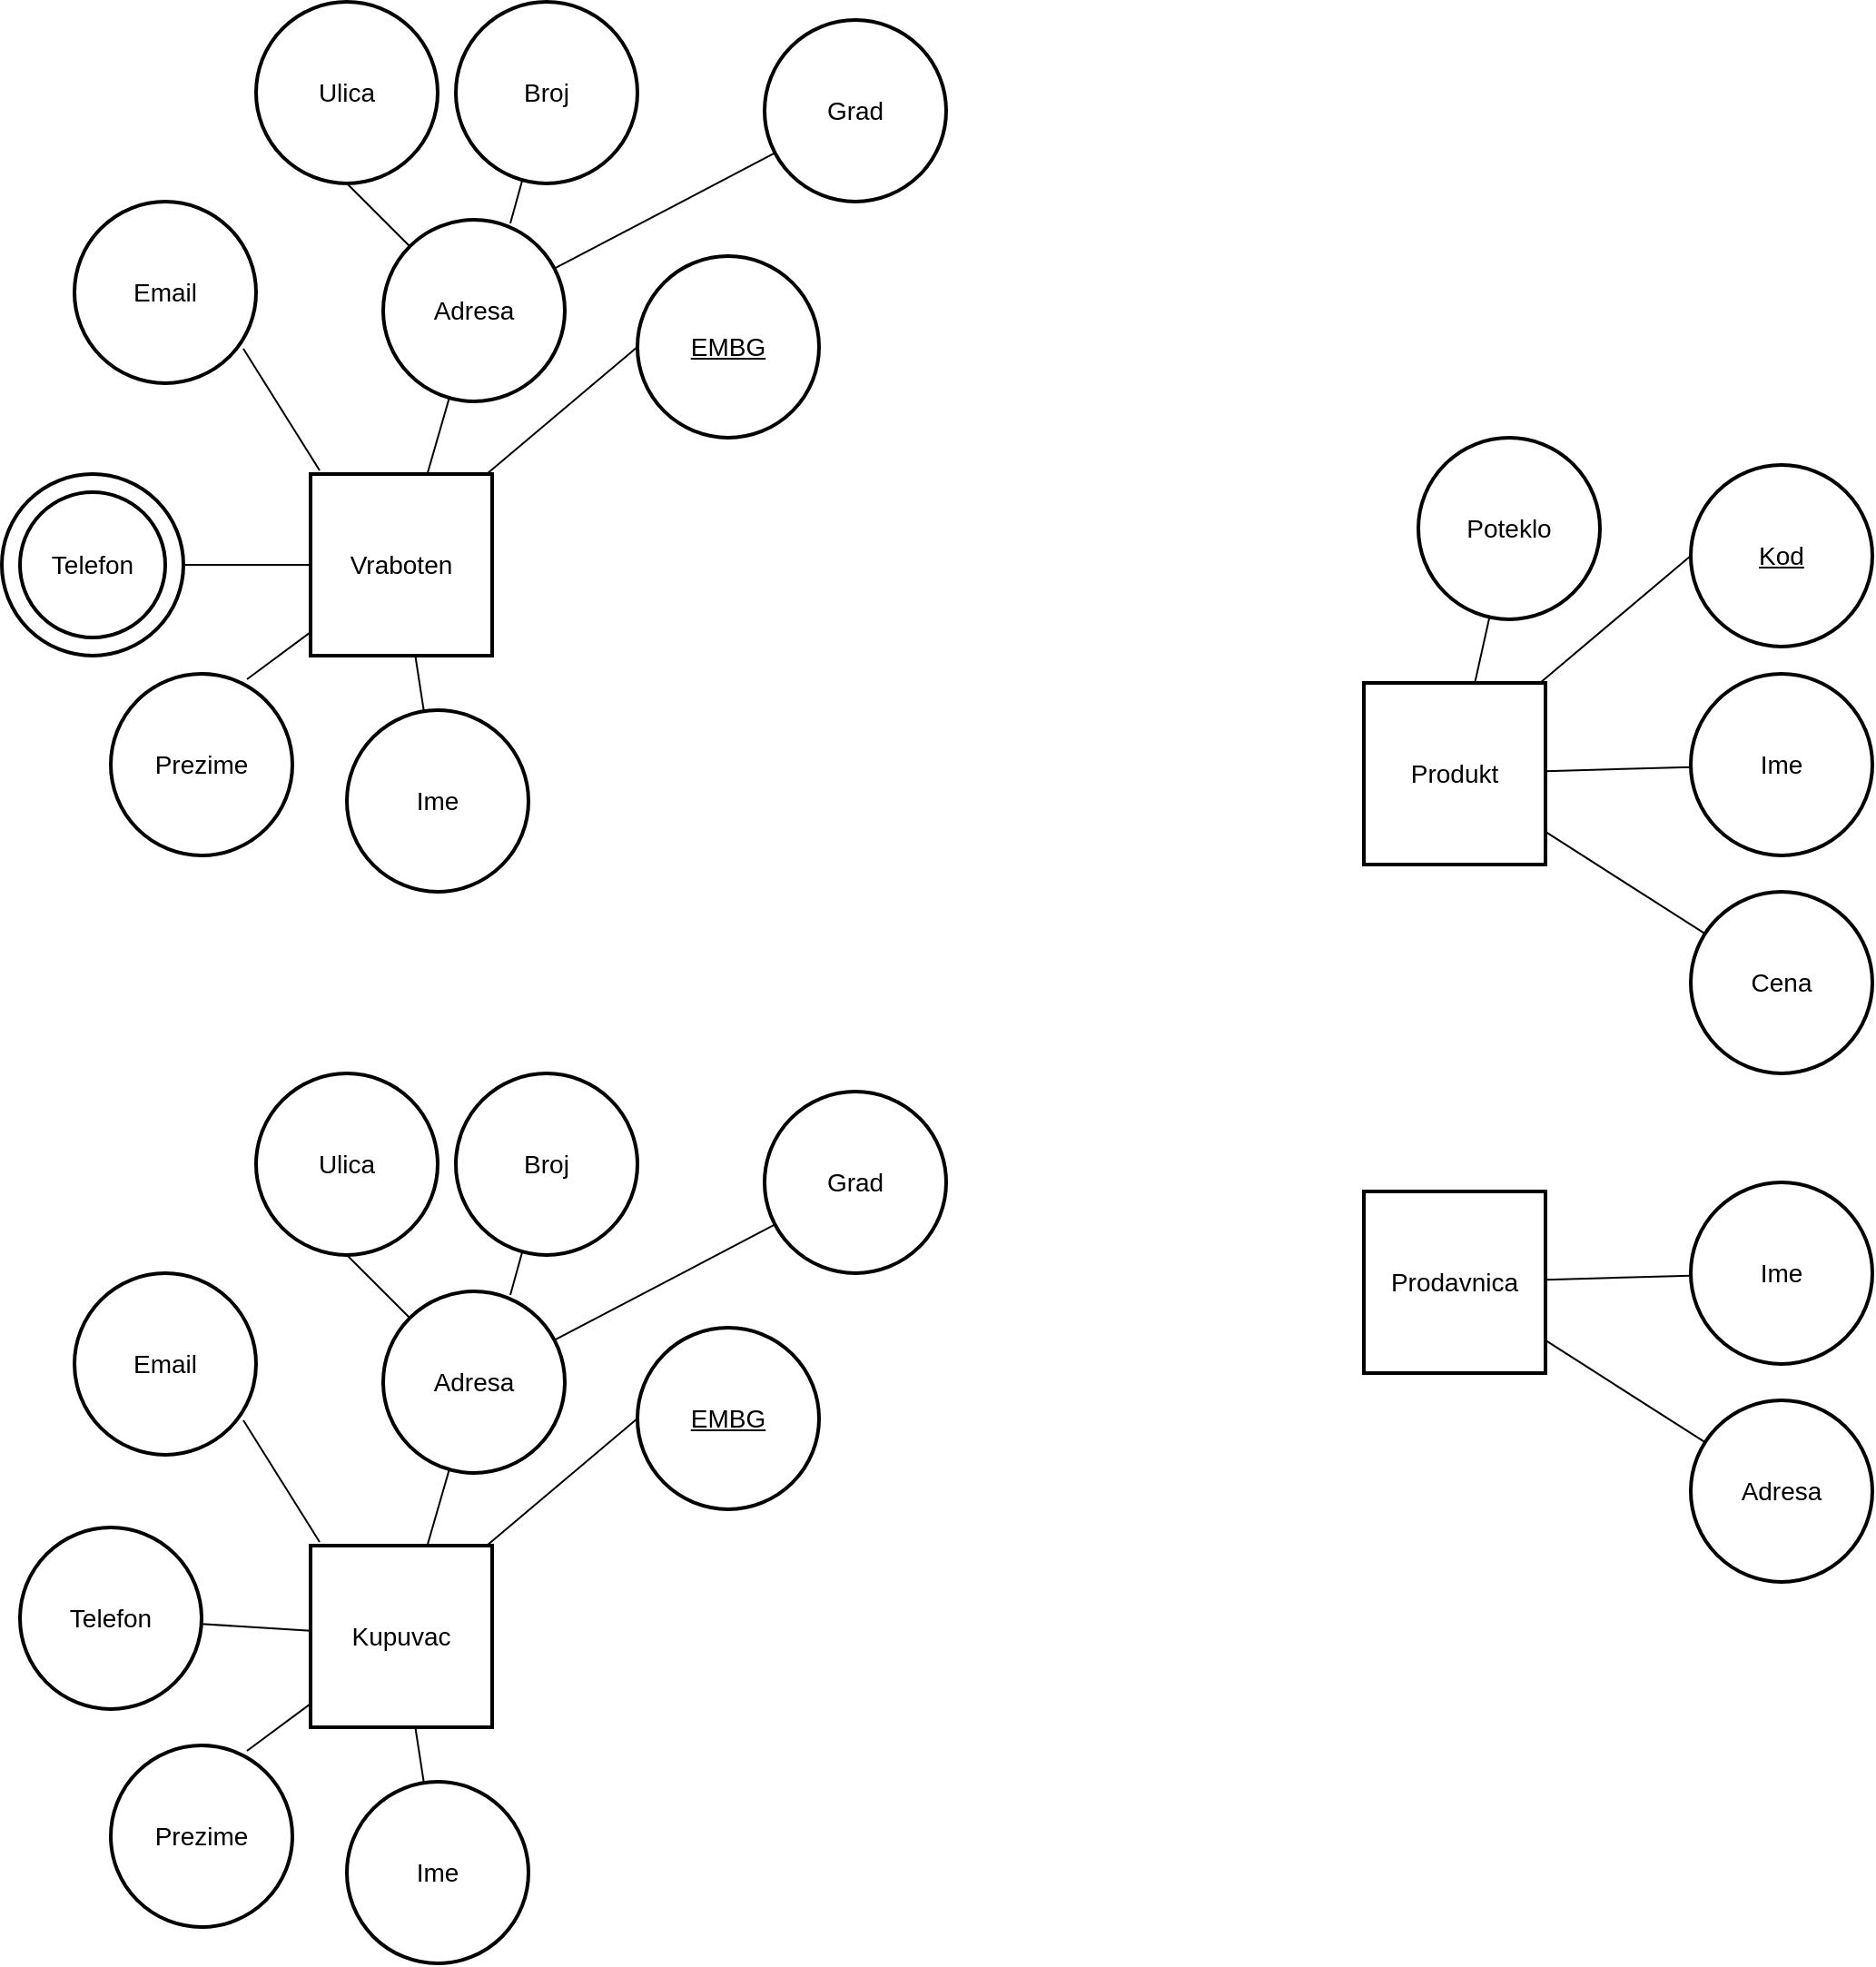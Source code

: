 <mxfile version="12.2.0" type="github" pages="1">
  <diagram id="0FhvJ4OS0k5Z7UG15rpF" name="Page-1">
    <mxGraphModel dx="2059" dy="1764" grid="1" gridSize="10" guides="1" tooltips="1" connect="1" arrows="1" fold="1" page="1" pageScale="1" pageWidth="850" pageHeight="1100" math="0" shadow="0">
      <root>
        <mxCell id="0"/>
        <mxCell id="1" parent="0"/>
        <mxCell id="MRnNkrN-hJjxFnHQ5Um4-1" value="&lt;div&gt;Vraboten&lt;/div&gt;" style="strokeWidth=2;whiteSpace=wrap;html=1;align=center;fontSize=14;" vertex="1" parent="1">
          <mxGeometry x="170" y="260" width="100" height="100" as="geometry"/>
        </mxCell>
        <mxCell id="MRnNkrN-hJjxFnHQ5Um4-2" value="&lt;div&gt;Ime&lt;/div&gt;" style="ellipse;shape=ellipse;margin=10;strokeWidth=2;fontSize=14;whiteSpace=wrap;html=1;align=center;gradientColor=#ffffff;" vertex="1" parent="1">
          <mxGeometry x="190" y="390" width="100" height="100" as="geometry"/>
        </mxCell>
        <mxCell id="MRnNkrN-hJjxFnHQ5Um4-5" value="&lt;div&gt;Prezime&lt;/div&gt;" style="ellipse;shape=ellipse;margin=10;strokeWidth=2;fontSize=14;whiteSpace=wrap;html=1;align=center;gradientColor=#ffffff;" vertex="1" parent="1">
          <mxGeometry x="60" y="370" width="100" height="100" as="geometry"/>
        </mxCell>
        <mxCell id="MRnNkrN-hJjxFnHQ5Um4-6" value="&lt;div&gt;&lt;u&gt;EMBG&lt;/u&gt;&lt;/div&gt;" style="ellipse;shape=ellipse;margin=10;strokeWidth=2;fontSize=14;whiteSpace=wrap;html=1;align=center;gradientColor=#ffffff;" vertex="1" parent="1">
          <mxGeometry x="350" y="140" width="100" height="100" as="geometry"/>
        </mxCell>
        <mxCell id="MRnNkrN-hJjxFnHQ5Um4-7" value="&lt;div&gt;Adresa&lt;/div&gt;" style="ellipse;shape=ellipse;margin=10;strokeWidth=2;fontSize=14;whiteSpace=wrap;html=1;align=center;gradientColor=#ffffff;" vertex="1" parent="1">
          <mxGeometry x="210" y="120" width="100" height="100" as="geometry"/>
        </mxCell>
        <mxCell id="MRnNkrN-hJjxFnHQ5Um4-8" value="&lt;div&gt;Ulica&lt;/div&gt;" style="ellipse;shape=ellipse;margin=10;strokeWidth=2;fontSize=14;whiteSpace=wrap;html=1;align=center;gradientColor=#ffffff;" vertex="1" parent="1">
          <mxGeometry x="140" width="100" height="100" as="geometry"/>
        </mxCell>
        <mxCell id="MRnNkrN-hJjxFnHQ5Um4-9" value="&lt;div&gt;Broj&lt;/div&gt;" style="ellipse;shape=ellipse;margin=10;strokeWidth=2;fontSize=14;whiteSpace=wrap;html=1;align=center;gradientColor=#ffffff;" vertex="1" parent="1">
          <mxGeometry x="250" width="100" height="100" as="geometry"/>
        </mxCell>
        <mxCell id="MRnNkrN-hJjxFnHQ5Um4-10" value="&lt;div&gt;Grad&lt;/div&gt;" style="ellipse;shape=ellipse;margin=10;strokeWidth=2;fontSize=14;whiteSpace=wrap;html=1;align=center;gradientColor=#ffffff;" vertex="1" parent="1">
          <mxGeometry x="420" y="10" width="100" height="100" as="geometry"/>
        </mxCell>
        <mxCell id="MRnNkrN-hJjxFnHQ5Um4-12" value="&lt;div&gt;Email&lt;/div&gt;" style="ellipse;shape=ellipse;margin=10;strokeWidth=2;fontSize=14;whiteSpace=wrap;html=1;align=center;gradientColor=#ffffff;" vertex="1" parent="1">
          <mxGeometry x="40" y="110" width="100" height="100" as="geometry"/>
        </mxCell>
        <mxCell id="MRnNkrN-hJjxFnHQ5Um4-13" value="Telefon" style="ellipse;shape=doubleEllipse;margin=10;strokeWidth=2;fontSize=14;whiteSpace=wrap;html=1;align=center;gradientColor=#ffffff;" vertex="1" parent="1">
          <mxGeometry y="260" width="100" height="100" as="geometry"/>
        </mxCell>
        <mxCell id="MRnNkrN-hJjxFnHQ5Um4-15" value="" style="fontSize=12;html=1;endArrow=none;endFill=0;" edge="1" parent="1" source="MRnNkrN-hJjxFnHQ5Um4-7" target="MRnNkrN-hJjxFnHQ5Um4-10">
          <mxGeometry width="100" height="100" relative="1" as="geometry">
            <mxPoint x="-430" y="730" as="sourcePoint"/>
            <mxPoint x="-330" y="630" as="targetPoint"/>
          </mxGeometry>
        </mxCell>
        <mxCell id="MRnNkrN-hJjxFnHQ5Um4-17" value="" style="fontSize=12;html=1;endArrow=none;endFill=0;exitX=0.7;exitY=0.02;exitDx=0;exitDy=0;exitPerimeter=0;" edge="1" parent="1" source="MRnNkrN-hJjxFnHQ5Um4-7" target="MRnNkrN-hJjxFnHQ5Um4-9">
          <mxGeometry width="100" height="100" relative="1" as="geometry">
            <mxPoint x="248" y="150" as="sourcePoint"/>
            <mxPoint x="370" y="90" as="targetPoint"/>
          </mxGeometry>
        </mxCell>
        <mxCell id="MRnNkrN-hJjxFnHQ5Um4-18" value="" style="fontSize=12;html=1;endArrow=none;endFill=0;entryX=0.5;entryY=1;entryDx=0;entryDy=0;" edge="1" parent="1" source="MRnNkrN-hJjxFnHQ5Um4-7" target="MRnNkrN-hJjxFnHQ5Um4-8">
          <mxGeometry width="100" height="100" relative="1" as="geometry">
            <mxPoint x="190" y="140" as="sourcePoint"/>
            <mxPoint x="380" y="100" as="targetPoint"/>
          </mxGeometry>
        </mxCell>
        <mxCell id="MRnNkrN-hJjxFnHQ5Um4-20" value="" style="fontSize=12;html=1;endArrow=none;endFill=0;entryX=0.93;entryY=0.81;entryDx=0;entryDy=0;entryPerimeter=0;exitX=0.05;exitY=-0.02;exitDx=0;exitDy=0;exitPerimeter=0;" edge="1" parent="1" source="MRnNkrN-hJjxFnHQ5Um4-1" target="MRnNkrN-hJjxFnHQ5Um4-12">
          <mxGeometry width="100" height="100" relative="1" as="geometry">
            <mxPoint x="234.645" y="144.645" as="sourcePoint"/>
            <mxPoint x="200" y="110" as="targetPoint"/>
          </mxGeometry>
        </mxCell>
        <mxCell id="MRnNkrN-hJjxFnHQ5Um4-21" value="" style="fontSize=12;html=1;endArrow=none;endFill=0;" edge="1" parent="1" source="MRnNkrN-hJjxFnHQ5Um4-7" target="MRnNkrN-hJjxFnHQ5Um4-1">
          <mxGeometry width="100" height="100" relative="1" as="geometry">
            <mxPoint x="244.645" y="154.645" as="sourcePoint"/>
            <mxPoint x="252" y="250" as="targetPoint"/>
          </mxGeometry>
        </mxCell>
        <mxCell id="MRnNkrN-hJjxFnHQ5Um4-22" value="" style="fontSize=12;html=1;endArrow=none;endFill=0;entryX=0.97;entryY=0;entryDx=0;entryDy=0;exitX=0;exitY=0.5;exitDx=0;exitDy=0;entryPerimeter=0;" edge="1" parent="1" source="MRnNkrN-hJjxFnHQ5Um4-6" target="MRnNkrN-hJjxFnHQ5Um4-1">
          <mxGeometry width="100" height="100" relative="1" as="geometry">
            <mxPoint x="254.645" y="164.645" as="sourcePoint"/>
            <mxPoint x="220" y="130" as="targetPoint"/>
          </mxGeometry>
        </mxCell>
        <mxCell id="MRnNkrN-hJjxFnHQ5Um4-23" value="" style="fontSize=12;html=1;endArrow=none;endFill=0;entryX=0.75;entryY=0.03;entryDx=0;entryDy=0;entryPerimeter=0;" edge="1" parent="1" source="MRnNkrN-hJjxFnHQ5Um4-1" target="MRnNkrN-hJjxFnHQ5Um4-5">
          <mxGeometry width="100" height="100" relative="1" as="geometry">
            <mxPoint x="264.645" y="174.645" as="sourcePoint"/>
            <mxPoint x="230" y="140" as="targetPoint"/>
          </mxGeometry>
        </mxCell>
        <mxCell id="MRnNkrN-hJjxFnHQ5Um4-24" value="" style="fontSize=12;html=1;endArrow=none;endFill=0;" edge="1" parent="1" source="MRnNkrN-hJjxFnHQ5Um4-1" target="MRnNkrN-hJjxFnHQ5Um4-13">
          <mxGeometry width="100" height="100" relative="1" as="geometry">
            <mxPoint x="274.645" y="184.645" as="sourcePoint"/>
            <mxPoint x="240" y="150" as="targetPoint"/>
          </mxGeometry>
        </mxCell>
        <mxCell id="MRnNkrN-hJjxFnHQ5Um4-25" value="" style="fontSize=12;html=1;endArrow=none;endFill=0;" edge="1" parent="1" source="MRnNkrN-hJjxFnHQ5Um4-1" target="MRnNkrN-hJjxFnHQ5Um4-2">
          <mxGeometry width="100" height="100" relative="1" as="geometry">
            <mxPoint x="284.645" y="194.645" as="sourcePoint"/>
            <mxPoint x="250" y="160" as="targetPoint"/>
          </mxGeometry>
        </mxCell>
        <mxCell id="MRnNkrN-hJjxFnHQ5Um4-26" value="&lt;div&gt;Produkt&lt;/div&gt;" style="strokeWidth=2;whiteSpace=wrap;html=1;align=center;fontSize=14;" vertex="1" parent="1">
          <mxGeometry x="750" y="375" width="100" height="100" as="geometry"/>
        </mxCell>
        <mxCell id="MRnNkrN-hJjxFnHQ5Um4-27" value="&lt;div&gt;Ime&lt;/div&gt;" style="ellipse;shape=ellipse;margin=10;strokeWidth=2;fontSize=14;whiteSpace=wrap;html=1;align=center;gradientColor=#ffffff;" vertex="1" parent="1">
          <mxGeometry x="930" y="370" width="100" height="100" as="geometry"/>
        </mxCell>
        <mxCell id="MRnNkrN-hJjxFnHQ5Um4-28" value="&lt;div&gt;Cena&lt;/div&gt;" style="ellipse;shape=ellipse;margin=10;strokeWidth=2;fontSize=14;whiteSpace=wrap;html=1;align=center;gradientColor=#ffffff;" vertex="1" parent="1">
          <mxGeometry x="930" y="490" width="100" height="100" as="geometry"/>
        </mxCell>
        <mxCell id="MRnNkrN-hJjxFnHQ5Um4-29" value="&lt;div&gt;&lt;u&gt;Kod&lt;/u&gt;&lt;/div&gt;" style="ellipse;shape=ellipse;margin=10;strokeWidth=2;fontSize=14;whiteSpace=wrap;html=1;align=center;gradientColor=#ffffff;" vertex="1" parent="1">
          <mxGeometry x="930" y="255" width="100" height="100" as="geometry"/>
        </mxCell>
        <mxCell id="MRnNkrN-hJjxFnHQ5Um4-34" value="Poteklo" style="ellipse;shape=ellipse;margin=10;strokeWidth=2;fontSize=14;whiteSpace=wrap;html=1;align=center;gradientColor=#ffffff;" vertex="1" parent="1">
          <mxGeometry x="780" y="240" width="100" height="100" as="geometry"/>
        </mxCell>
        <mxCell id="MRnNkrN-hJjxFnHQ5Um4-39" value="" style="fontSize=12;html=1;endArrow=none;endFill=0;" edge="1" parent="1" source="MRnNkrN-hJjxFnHQ5Um4-26" target="MRnNkrN-hJjxFnHQ5Um4-34">
          <mxGeometry width="100" height="100" relative="1" as="geometry">
            <mxPoint x="814.645" y="259.645" as="sourcePoint"/>
            <mxPoint x="780" y="225" as="targetPoint"/>
          </mxGeometry>
        </mxCell>
        <mxCell id="MRnNkrN-hJjxFnHQ5Um4-41" value="" style="fontSize=12;html=1;endArrow=none;endFill=0;entryX=0.97;entryY=0;entryDx=0;entryDy=0;exitX=0;exitY=0.5;exitDx=0;exitDy=0;entryPerimeter=0;" edge="1" parent="1" source="MRnNkrN-hJjxFnHQ5Um4-29" target="MRnNkrN-hJjxFnHQ5Um4-26">
          <mxGeometry width="100" height="100" relative="1" as="geometry">
            <mxPoint x="834.645" y="279.645" as="sourcePoint"/>
            <mxPoint x="800" y="245" as="targetPoint"/>
          </mxGeometry>
        </mxCell>
        <mxCell id="MRnNkrN-hJjxFnHQ5Um4-42" value="" style="fontSize=12;html=1;endArrow=none;endFill=0;" edge="1" parent="1" source="MRnNkrN-hJjxFnHQ5Um4-26" target="MRnNkrN-hJjxFnHQ5Um4-28">
          <mxGeometry width="100" height="100" relative="1" as="geometry">
            <mxPoint x="844.645" y="289.645" as="sourcePoint"/>
            <mxPoint x="810" y="255" as="targetPoint"/>
          </mxGeometry>
        </mxCell>
        <mxCell id="MRnNkrN-hJjxFnHQ5Um4-44" value="" style="fontSize=12;html=1;endArrow=none;endFill=0;" edge="1" parent="1" source="MRnNkrN-hJjxFnHQ5Um4-26" target="MRnNkrN-hJjxFnHQ5Um4-27">
          <mxGeometry width="100" height="100" relative="1" as="geometry">
            <mxPoint x="864.645" y="309.645" as="sourcePoint"/>
            <mxPoint x="830" y="275" as="targetPoint"/>
          </mxGeometry>
        </mxCell>
        <mxCell id="MRnNkrN-hJjxFnHQ5Um4-45" value="Prodavnica" style="strokeWidth=2;whiteSpace=wrap;html=1;align=center;fontSize=14;" vertex="1" parent="1">
          <mxGeometry x="750" y="655" width="100" height="100" as="geometry"/>
        </mxCell>
        <mxCell id="MRnNkrN-hJjxFnHQ5Um4-46" value="&lt;div&gt;Ime&lt;/div&gt;" style="ellipse;shape=ellipse;margin=10;strokeWidth=2;fontSize=14;whiteSpace=wrap;html=1;align=center;gradientColor=#ffffff;" vertex="1" parent="1">
          <mxGeometry x="930" y="650" width="100" height="100" as="geometry"/>
        </mxCell>
        <mxCell id="MRnNkrN-hJjxFnHQ5Um4-47" value="Adresa" style="ellipse;shape=ellipse;margin=10;strokeWidth=2;fontSize=14;whiteSpace=wrap;html=1;align=center;gradientColor=#ffffff;" vertex="1" parent="1">
          <mxGeometry x="930" y="770" width="100" height="100" as="geometry"/>
        </mxCell>
        <mxCell id="MRnNkrN-hJjxFnHQ5Um4-52" value="" style="fontSize=12;html=1;endArrow=none;endFill=0;" edge="1" parent="1" source="MRnNkrN-hJjxFnHQ5Um4-45" target="MRnNkrN-hJjxFnHQ5Um4-47">
          <mxGeometry width="100" height="100" relative="1" as="geometry">
            <mxPoint x="844.645" y="569.645" as="sourcePoint"/>
            <mxPoint x="810" y="535" as="targetPoint"/>
          </mxGeometry>
        </mxCell>
        <mxCell id="MRnNkrN-hJjxFnHQ5Um4-53" value="" style="fontSize=12;html=1;endArrow=none;endFill=0;" edge="1" parent="1" source="MRnNkrN-hJjxFnHQ5Um4-45" target="MRnNkrN-hJjxFnHQ5Um4-46">
          <mxGeometry width="100" height="100" relative="1" as="geometry">
            <mxPoint x="864.645" y="589.645" as="sourcePoint"/>
            <mxPoint x="830" y="555" as="targetPoint"/>
          </mxGeometry>
        </mxCell>
        <mxCell id="MRnNkrN-hJjxFnHQ5Um4-63" value="Kupuvac" style="strokeWidth=2;whiteSpace=wrap;html=1;align=center;fontSize=14;" vertex="1" parent="1">
          <mxGeometry x="170" y="850" width="100" height="100" as="geometry"/>
        </mxCell>
        <mxCell id="MRnNkrN-hJjxFnHQ5Um4-64" value="&lt;div&gt;Ime&lt;/div&gt;" style="ellipse;shape=ellipse;margin=10;strokeWidth=2;fontSize=14;whiteSpace=wrap;html=1;align=center;gradientColor=#ffffff;" vertex="1" parent="1">
          <mxGeometry x="190" y="980" width="100" height="100" as="geometry"/>
        </mxCell>
        <mxCell id="MRnNkrN-hJjxFnHQ5Um4-65" value="&lt;div&gt;Prezime&lt;/div&gt;" style="ellipse;shape=ellipse;margin=10;strokeWidth=2;fontSize=14;whiteSpace=wrap;html=1;align=center;gradientColor=#ffffff;" vertex="1" parent="1">
          <mxGeometry x="60" y="960" width="100" height="100" as="geometry"/>
        </mxCell>
        <mxCell id="MRnNkrN-hJjxFnHQ5Um4-66" value="&lt;div&gt;&lt;u&gt;EMBG&lt;/u&gt;&lt;/div&gt;" style="ellipse;shape=ellipse;margin=10;strokeWidth=2;fontSize=14;whiteSpace=wrap;html=1;align=center;gradientColor=#ffffff;" vertex="1" parent="1">
          <mxGeometry x="350" y="730" width="100" height="100" as="geometry"/>
        </mxCell>
        <mxCell id="MRnNkrN-hJjxFnHQ5Um4-67" value="&lt;div&gt;Adresa&lt;/div&gt;" style="ellipse;shape=ellipse;margin=10;strokeWidth=2;fontSize=14;whiteSpace=wrap;html=1;align=center;gradientColor=#ffffff;" vertex="1" parent="1">
          <mxGeometry x="210" y="710" width="100" height="100" as="geometry"/>
        </mxCell>
        <mxCell id="MRnNkrN-hJjxFnHQ5Um4-68" value="&lt;div&gt;Ulica&lt;/div&gt;" style="ellipse;shape=ellipse;margin=10;strokeWidth=2;fontSize=14;whiteSpace=wrap;html=1;align=center;gradientColor=#ffffff;" vertex="1" parent="1">
          <mxGeometry x="140" y="590" width="100" height="100" as="geometry"/>
        </mxCell>
        <mxCell id="MRnNkrN-hJjxFnHQ5Um4-69" value="&lt;div&gt;Broj&lt;/div&gt;" style="ellipse;shape=ellipse;margin=10;strokeWidth=2;fontSize=14;whiteSpace=wrap;html=1;align=center;gradientColor=#ffffff;" vertex="1" parent="1">
          <mxGeometry x="250" y="590" width="100" height="100" as="geometry"/>
        </mxCell>
        <mxCell id="MRnNkrN-hJjxFnHQ5Um4-70" value="&lt;div&gt;Grad&lt;/div&gt;" style="ellipse;shape=ellipse;margin=10;strokeWidth=2;fontSize=14;whiteSpace=wrap;html=1;align=center;gradientColor=#ffffff;" vertex="1" parent="1">
          <mxGeometry x="420" y="600" width="100" height="100" as="geometry"/>
        </mxCell>
        <mxCell id="MRnNkrN-hJjxFnHQ5Um4-71" value="&lt;div&gt;Email&lt;/div&gt;" style="ellipse;shape=ellipse;margin=10;strokeWidth=2;fontSize=14;whiteSpace=wrap;html=1;align=center;gradientColor=#ffffff;" vertex="1" parent="1">
          <mxGeometry x="40" y="700" width="100" height="100" as="geometry"/>
        </mxCell>
        <mxCell id="MRnNkrN-hJjxFnHQ5Um4-73" value="" style="fontSize=12;html=1;endArrow=none;endFill=0;" edge="1" parent="1" source="MRnNkrN-hJjxFnHQ5Um4-67" target="MRnNkrN-hJjxFnHQ5Um4-70">
          <mxGeometry width="100" height="100" relative="1" as="geometry">
            <mxPoint x="-430" y="1320" as="sourcePoint"/>
            <mxPoint x="-330" y="1220" as="targetPoint"/>
          </mxGeometry>
        </mxCell>
        <mxCell id="MRnNkrN-hJjxFnHQ5Um4-74" value="" style="fontSize=12;html=1;endArrow=none;endFill=0;exitX=0.7;exitY=0.02;exitDx=0;exitDy=0;exitPerimeter=0;" edge="1" parent="1" source="MRnNkrN-hJjxFnHQ5Um4-67" target="MRnNkrN-hJjxFnHQ5Um4-69">
          <mxGeometry width="100" height="100" relative="1" as="geometry">
            <mxPoint x="248" y="740" as="sourcePoint"/>
            <mxPoint x="370" y="680" as="targetPoint"/>
          </mxGeometry>
        </mxCell>
        <mxCell id="MRnNkrN-hJjxFnHQ5Um4-75" value="" style="fontSize=12;html=1;endArrow=none;endFill=0;entryX=0.5;entryY=1;entryDx=0;entryDy=0;" edge="1" parent="1" source="MRnNkrN-hJjxFnHQ5Um4-67" target="MRnNkrN-hJjxFnHQ5Um4-68">
          <mxGeometry width="100" height="100" relative="1" as="geometry">
            <mxPoint x="190" y="730" as="sourcePoint"/>
            <mxPoint x="380" y="690" as="targetPoint"/>
          </mxGeometry>
        </mxCell>
        <mxCell id="MRnNkrN-hJjxFnHQ5Um4-76" value="" style="fontSize=12;html=1;endArrow=none;endFill=0;entryX=0.93;entryY=0.81;entryDx=0;entryDy=0;entryPerimeter=0;exitX=0.05;exitY=-0.02;exitDx=0;exitDy=0;exitPerimeter=0;" edge="1" parent="1" source="MRnNkrN-hJjxFnHQ5Um4-63" target="MRnNkrN-hJjxFnHQ5Um4-71">
          <mxGeometry width="100" height="100" relative="1" as="geometry">
            <mxPoint x="234.645" y="734.645" as="sourcePoint"/>
            <mxPoint x="200" y="700" as="targetPoint"/>
          </mxGeometry>
        </mxCell>
        <mxCell id="MRnNkrN-hJjxFnHQ5Um4-77" value="" style="fontSize=12;html=1;endArrow=none;endFill=0;" edge="1" parent="1" source="MRnNkrN-hJjxFnHQ5Um4-67" target="MRnNkrN-hJjxFnHQ5Um4-63">
          <mxGeometry width="100" height="100" relative="1" as="geometry">
            <mxPoint x="244.645" y="744.645" as="sourcePoint"/>
            <mxPoint x="252" y="840" as="targetPoint"/>
          </mxGeometry>
        </mxCell>
        <mxCell id="MRnNkrN-hJjxFnHQ5Um4-78" value="" style="fontSize=12;html=1;endArrow=none;endFill=0;entryX=0.97;entryY=0;entryDx=0;entryDy=0;exitX=0;exitY=0.5;exitDx=0;exitDy=0;entryPerimeter=0;" edge="1" parent="1" source="MRnNkrN-hJjxFnHQ5Um4-66" target="MRnNkrN-hJjxFnHQ5Um4-63">
          <mxGeometry width="100" height="100" relative="1" as="geometry">
            <mxPoint x="254.645" y="754.645" as="sourcePoint"/>
            <mxPoint x="220" y="720" as="targetPoint"/>
          </mxGeometry>
        </mxCell>
        <mxCell id="MRnNkrN-hJjxFnHQ5Um4-79" value="" style="fontSize=12;html=1;endArrow=none;endFill=0;entryX=0.75;entryY=0.03;entryDx=0;entryDy=0;entryPerimeter=0;" edge="1" parent="1" source="MRnNkrN-hJjxFnHQ5Um4-63" target="MRnNkrN-hJjxFnHQ5Um4-65">
          <mxGeometry width="100" height="100" relative="1" as="geometry">
            <mxPoint x="264.645" y="764.645" as="sourcePoint"/>
            <mxPoint x="230" y="730" as="targetPoint"/>
          </mxGeometry>
        </mxCell>
        <mxCell id="MRnNkrN-hJjxFnHQ5Um4-80" value="" style="fontSize=12;html=1;endArrow=none;endFill=0;" edge="1" parent="1" source="MRnNkrN-hJjxFnHQ5Um4-63" target="MRnNkrN-hJjxFnHQ5Um4-82">
          <mxGeometry width="100" height="100" relative="1" as="geometry">
            <mxPoint x="274.645" y="774.645" as="sourcePoint"/>
            <mxPoint x="100" y="900" as="targetPoint"/>
          </mxGeometry>
        </mxCell>
        <mxCell id="MRnNkrN-hJjxFnHQ5Um4-81" value="" style="fontSize=12;html=1;endArrow=none;endFill=0;" edge="1" parent="1" source="MRnNkrN-hJjxFnHQ5Um4-63" target="MRnNkrN-hJjxFnHQ5Um4-64">
          <mxGeometry width="100" height="100" relative="1" as="geometry">
            <mxPoint x="284.645" y="784.645" as="sourcePoint"/>
            <mxPoint x="250" y="750" as="targetPoint"/>
          </mxGeometry>
        </mxCell>
        <mxCell id="MRnNkrN-hJjxFnHQ5Um4-82" value="&lt;div&gt;Telefon&lt;/div&gt;" style="ellipse;shape=ellipse;margin=10;strokeWidth=2;fontSize=14;whiteSpace=wrap;html=1;align=center;gradientColor=#ffffff;" vertex="1" parent="1">
          <mxGeometry x="10" y="840" width="100" height="100" as="geometry"/>
        </mxCell>
      </root>
    </mxGraphModel>
  </diagram>
</mxfile>
